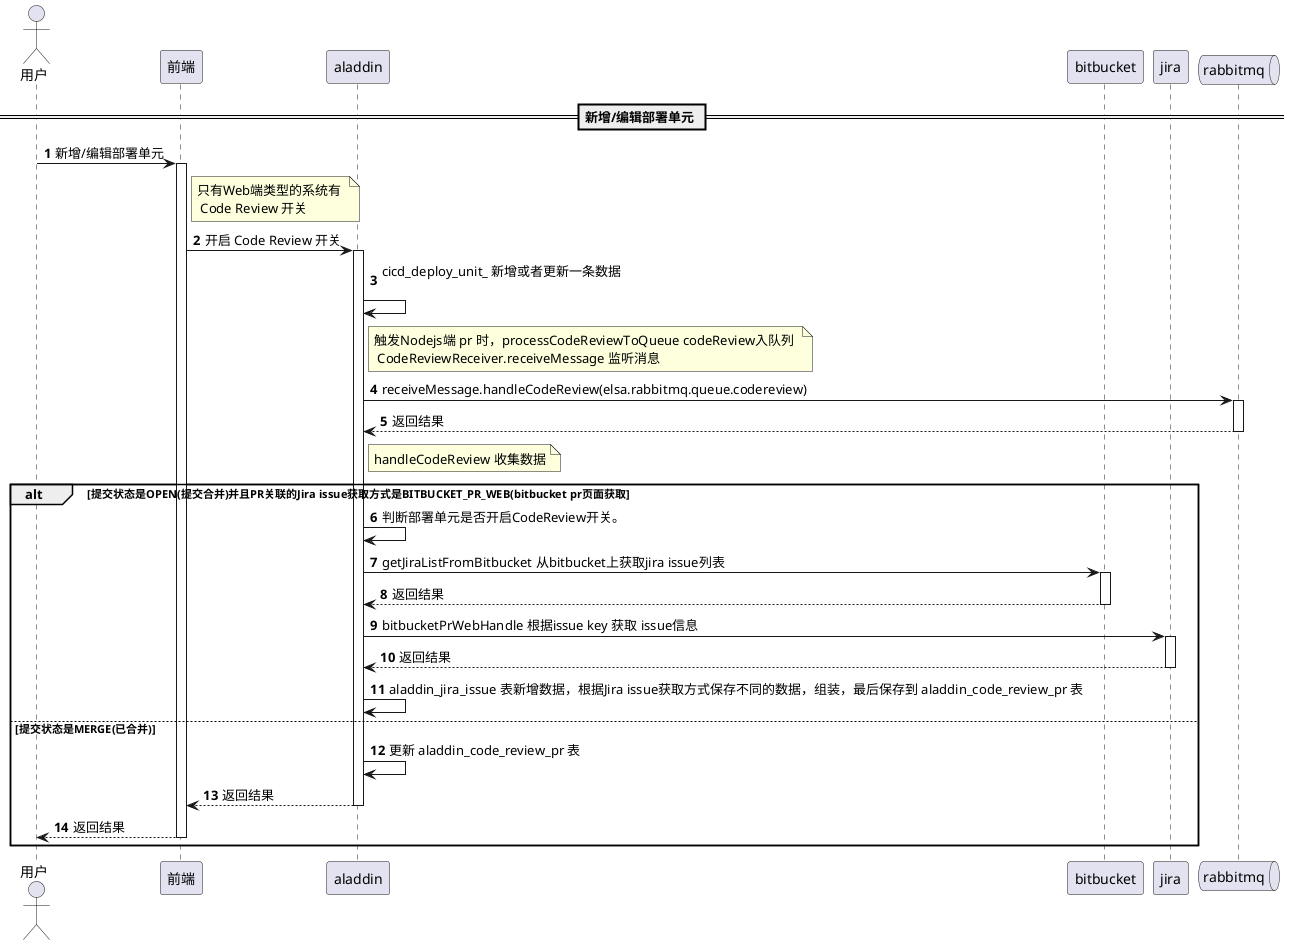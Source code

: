 @startuml

autonumber

actor "用户" as user

participant "前端" as aladdinFront

participant "aladdin" as aladdinServer

participant "bitbucket" as bitbucket

participant "jira" as jira

 queue rabbitmq

== 新增/编辑部署单元 ==

user -> aladdinFront: 新增/编辑部署单元
activate aladdinFront

note right of aladdinFront: 只有Web端类型的系统有 \n Code Review 开关

aladdinFront -> aladdinServer: 开启 Code Review 开关
activate aladdinServer

aladdinServer -> aladdinServer: cicd_deploy_unit_ 新增或者更新一条数据 \n

note right of aladdinServer:  触发Nodejs端 pr 时，processCodeReviewToQueue codeReview入队列 \n CodeReviewReceiver.receiveMessage 监听消息
aladdinServer -> rabbitmq: receiveMessage.handleCodeReview(elsa.rabbitmq.queue.codereview)
activate rabbitmq

rabbitmq --> aladdinServer: 返回结果
deactivate rabbitmq

note right of aladdinServer: handleCodeReview 收集数据

alt 提交状态是OPEN(提交合并)并且PR关联的Jira issue获取方式是BITBUCKET_PR_WEB(bitbucket pr页面获取

aladdinServer -> aladdinServer: 判断部署单元是否开启CodeReview开关。

aladdinServer -> bitbucket: getJiraListFromBitbucket 从bitbucket上获取jira issue列表
activate bitbucket

bitbucket --> aladdinServer: 返回结果
deactivate bitbucket

aladdinServer -> jira: bitbucketPrWebHandle 根据issue key 获取 issue信息
activate jira

jira --> aladdinServer: 返回结果
deactivate jira

aladdinServer -> aladdinServer: aladdin_jira_issue 表新增数据，根据Jira issue获取方式保存不同的数据，组装，最后保存到 aladdin_code_review_pr 表

else 提交状态是MERGE(已合并)

aladdinServer -> aladdinServer: 更新 aladdin_code_review_pr 表

aladdinServer --> aladdinFront: 返回结果
deactivate aladdinServer

aladdinFront --> user: 返回结果
deactivate aladdinFront

end

@enduml